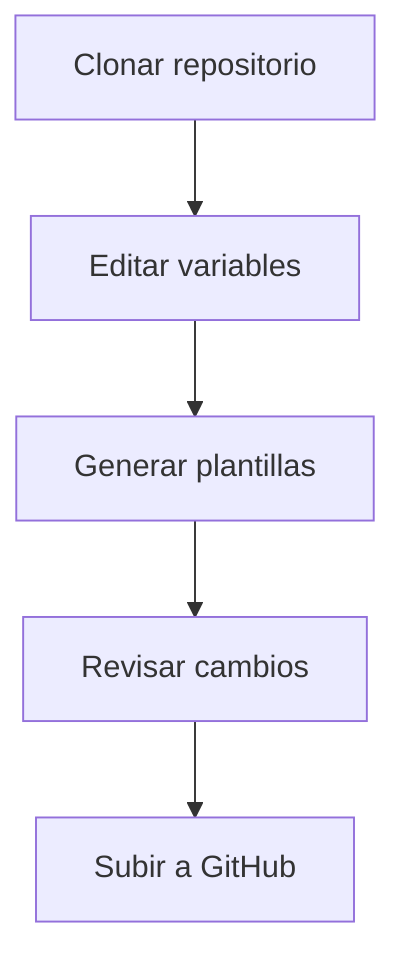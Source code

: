 graph TD
    A[Clonar repositorio] --> B[Editar variables]
    B --> C[Generar plantillas]
    C --> D[Revisar cambios]
    D --> E[Subir a GitHub]